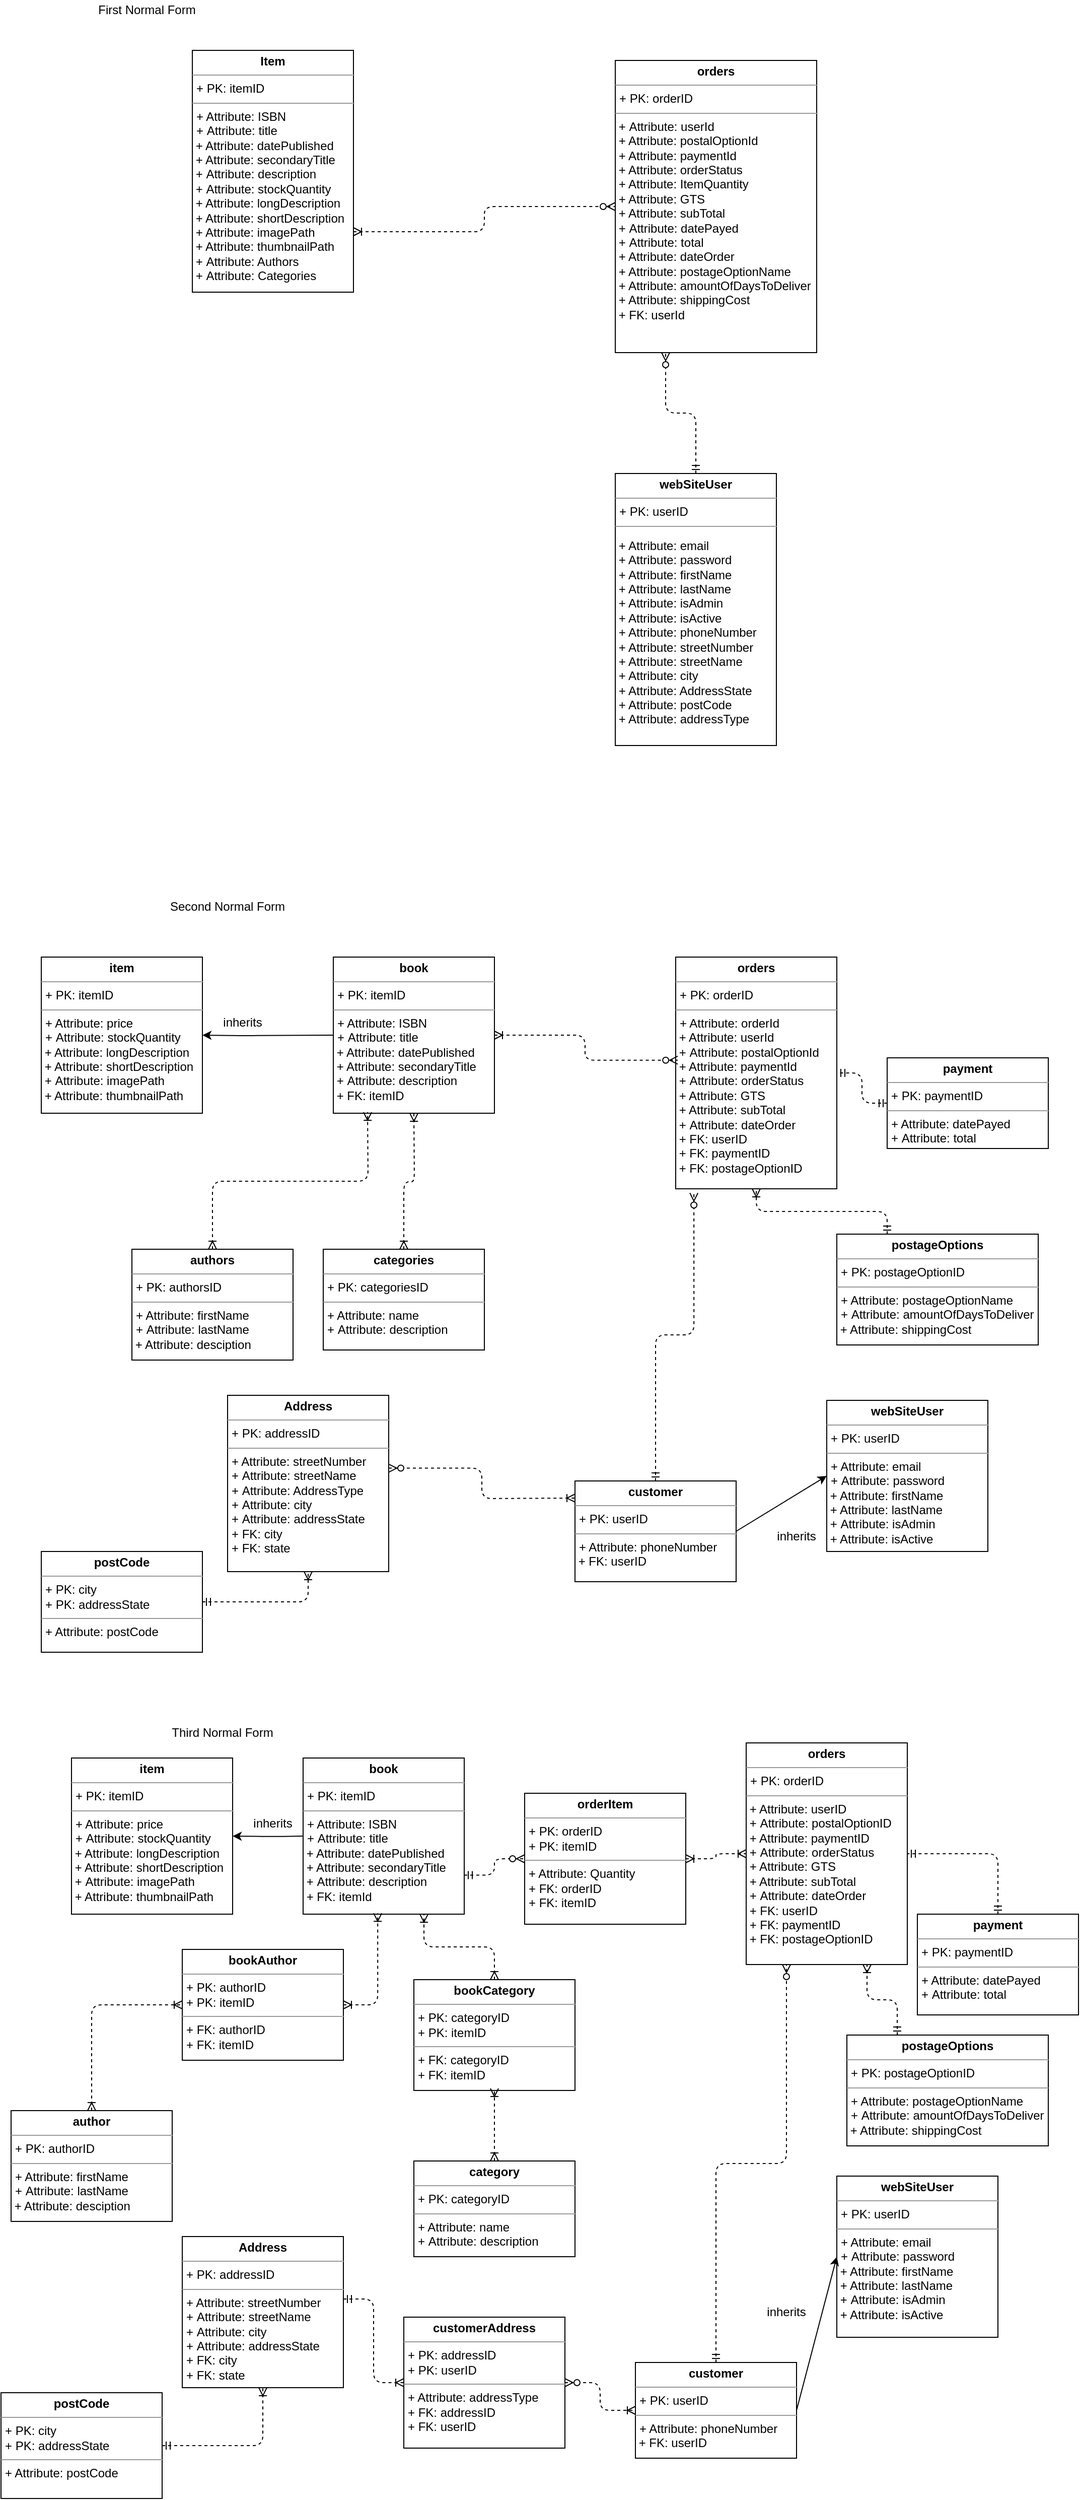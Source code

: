 <mxfile type="device" version="10.6.1"><diagram id="2ca16b54-16f6-2749-3443-fa8db7711227" name="Page-1"><mxGraphModel grid="1" shadow="0" math="0" background="#ffffff" pageHeight="850" pageWidth="1100" pageScale="1" page="1" fold="1" arrows="1" connect="1" tooltips="1" guides="1" gridSize="10" dy="1716" dx="1522"><root><mxCell id="0"/><mxCell id="1" parent="0"/><mxCell id="viHj2WIHtbkdUubzyHiE-12" value="&lt;p style=&quot;margin: 0px ; margin-top: 4px ; text-align: center&quot;&gt;&lt;b&gt;Item&lt;/b&gt;&lt;/p&gt;&lt;hr size=&quot;1&quot;&gt;&lt;p style=&quot;margin: 0px ; margin-left: 4px&quot;&gt;+ PK: itemID&lt;/p&gt;&lt;hr size=&quot;1&quot;&gt;&lt;p style=&quot;margin: 0px ; margin-left: 4px&quot;&gt;+ Attribute: ISBN&lt;/p&gt;&lt;p style=&quot;margin: 0px ; margin-left: 4px&quot;&gt;&lt;span&gt;+&amp;nbsp;&lt;/span&gt;Attribute&lt;span&gt;: title&lt;/span&gt;&lt;/p&gt;&amp;nbsp;+ Attribute: datePublished&lt;br&gt;&amp;nbsp;+ Attribute: secondaryTitle&lt;br&gt;&lt;span&gt;&amp;nbsp;+&amp;nbsp;&lt;/span&gt;Attribute&lt;span&gt;: description&lt;br&gt;&lt;/span&gt;&lt;span&gt;&amp;nbsp;+&amp;nbsp;&lt;/span&gt;Attribute&lt;span&gt;: stockQuantity&lt;/span&gt;&lt;span&gt;&lt;br&gt;&lt;/span&gt;&amp;nbsp;+ Attribute: longDescription&lt;br&gt;&amp;nbsp;+ Attribute: shortDescription&lt;br&gt;&amp;nbsp;+ Attribute: imagePath&lt;br&gt;&amp;nbsp;+ Attribute: thumbnailPath&lt;span&gt;&lt;br&gt;&lt;/span&gt;&lt;span&gt;&amp;nbsp;+&amp;nbsp;&lt;/span&gt;Attribute&lt;span&gt;: Authors&lt;br&gt;&amp;nbsp;+&amp;nbsp;&lt;/span&gt;Attribute&lt;span&gt;: Categories&lt;br&gt;&lt;/span&gt;&lt;br&gt;" parent="1" vertex="1" style="verticalAlign=top;align=left;overflow=fill;fontSize=12;fontFamily=Helvetica;html=1;"><mxGeometry as="geometry" height="240" width="160" y="-770" x="220"/></mxCell><mxCell id="viHj2WIHtbkdUubzyHiE-16" value="&lt;p style=&quot;margin: 0px ; margin-top: 4px ; text-align: center&quot;&gt;&lt;b&gt;webSiteUser&lt;/b&gt;&lt;br&gt;&lt;/p&gt;&lt;hr size=&quot;1&quot;&gt;&lt;p style=&quot;margin: 0px ; margin-left: 4px&quot;&gt;+ PK: userID&lt;/p&gt;&lt;hr size=&quot;1&quot;&gt;&lt;p&gt;&lt;/p&gt;&lt;div&gt;&lt;b&gt;&amp;nbsp;&lt;/b&gt;+ Attribute: email&lt;/div&gt;&lt;div&gt;&amp;nbsp;+ Attribute: password&lt;/div&gt;&lt;div&gt;&amp;nbsp;+ Attribute: firstName&lt;/div&gt;&lt;div&gt;&amp;nbsp;+ Attribute: lastName&lt;/div&gt;&lt;div&gt;&amp;nbsp;+ Attribute: isAdmin&lt;/div&gt;&lt;div&gt;&amp;nbsp;+ Attribute: isActive&lt;/div&gt;&lt;div&gt;&amp;nbsp;+ Attribute: phoneNumber&lt;/div&gt;&lt;div&gt;&amp;nbsp;+ Attribute: streetNumber&lt;/div&gt;&lt;div&gt;&amp;nbsp;+ Attribute: streetName&lt;/div&gt;&lt;div&gt;&amp;nbsp;+ Attribute: city&lt;/div&gt;&lt;div&gt;&amp;nbsp;+ Attribute: AddressState&lt;/div&gt;&lt;div&gt;&amp;nbsp;+ Attribute: postCode&lt;/div&gt;&lt;div&gt;&amp;nbsp;+ Attribute: addressType&lt;/div&gt;" parent="1" vertex="1" style="verticalAlign=top;align=left;overflow=fill;fontSize=12;fontFamily=Helvetica;html=1;"><mxGeometry as="geometry" height="270" width="160" y="-350" x="640"/></mxCell><mxCell id="viHj2WIHtbkdUubzyHiE-21" value="&lt;p style=&quot;margin: 0px ; margin-top: 4px ; text-align: center&quot;&gt;&lt;b&gt;orders&lt;/b&gt;&lt;/p&gt;&lt;hr size=&quot;1&quot;&gt;&lt;p style=&quot;margin: 0px ; margin-left: 4px&quot;&gt;+ PK: orderID&lt;/p&gt;&lt;hr size=&quot;1&quot;&gt;&lt;p style=&quot;margin: 0px ; margin-left: 4px&quot;&gt;&lt;/p&gt;&lt;div&gt;&amp;nbsp;&lt;span&gt;+&amp;nbsp;&lt;/span&gt;Attribute&lt;span&gt;: userId&lt;/span&gt;&lt;/div&gt;&lt;div&gt;&amp;nbsp;+ Attribute: postalOptionId&lt;/div&gt;&lt;div&gt;&amp;nbsp;+ Attribute: paymentId&amp;nbsp;&lt;/div&gt;&lt;div&gt;&amp;nbsp;+ Attribute: orderStatus&lt;/div&gt;&lt;div&gt;&amp;nbsp;+ Attribute: ItemQuantity&lt;/div&gt;&lt;div&gt;&amp;nbsp;+ Attribute: GTS&lt;/div&gt;&lt;div&gt;&amp;nbsp;+ Attribute: subTotal&lt;/div&gt;&lt;div&gt;&lt;span&gt;&amp;nbsp;+&amp;nbsp;&lt;/span&gt;Attribute&lt;span&gt;: datePayed&lt;/span&gt;&lt;/div&gt;&lt;div&gt;&lt;span&gt;&amp;nbsp;+&amp;nbsp;&lt;/span&gt;Attribute&lt;span&gt;: total&lt;/span&gt;&lt;/div&gt;&lt;div&gt;&amp;nbsp;+ Attribute: dateOrder&lt;/div&gt;&lt;div&gt;&amp;nbsp;+ Attribute: postageOptionName&lt;/div&gt;&lt;div&gt;&amp;nbsp;+ Attribute: amountOfDaysToDeliver&lt;/div&gt;&lt;div&gt;&amp;nbsp;+ Attribute: shippingCost&lt;/div&gt;&lt;div&gt;&amp;nbsp;+ FK: userId&lt;/div&gt;&lt;br&gt;" parent="1" vertex="1" style="verticalAlign=top;align=left;overflow=fill;fontSize=12;fontFamily=Helvetica;html=1;"><mxGeometry as="geometry" height="290" width="200" y="-760" x="640"/></mxCell><mxCell id="viHj2WIHtbkdUubzyHiE-30" parent="1" style="edgeStyle=orthogonalEdgeStyle;html=1;dashed=1;labelBackgroundColor=none;startArrow=ERmandOne;endArrow=ERzeroToMany;fontFamily=Verdana;fontSize=12;align=left;entryX=0.25;entryY=1;entryDx=0;entryDy=0;exitX=0.5;exitY=0;exitDx=0;exitDy=0;endFill=1;startFill=0;" edge="1" target="viHj2WIHtbkdUubzyHiE-21" source="viHj2WIHtbkdUubzyHiE-16"><mxGeometry as="geometry" relative="1"><mxPoint as="sourcePoint" y="-475" x="555"/><mxPoint as="targetPoint" y="-505" x="745"/></mxGeometry></mxCell><mxCell id="viHj2WIHtbkdUubzyHiE-36" parent="1" style="edgeStyle=orthogonalEdgeStyle;html=1;dashed=1;labelBackgroundColor=none;startArrow=ERoneToMany;endArrow=ERzeroToMany;fontFamily=Verdana;fontSize=12;align=left;entryX=0;entryY=0.5;entryDx=0;entryDy=0;exitX=1;exitY=0.75;exitDx=0;exitDy=0;startFill=0;endFill=1;" edge="1" target="viHj2WIHtbkdUubzyHiE-21" source="viHj2WIHtbkdUubzyHiE-12"><mxGeometry as="geometry" relative="1"><mxPoint as="sourcePoint" y="-310" x="350"/><mxPoint as="targetPoint" y="-340" x="540"/></mxGeometry></mxCell><mxCell id="viHj2WIHtbkdUubzyHiE-45" value="First Normal Form" parent="1" vertex="1" style="text;html=1;strokeColor=none;fillColor=none;align=center;verticalAlign=middle;whiteSpace=wrap;rounded=0;"><mxGeometry as="geometry" height="20" width="210" y="-820" x="70"/></mxCell><mxCell id="viHj2WIHtbkdUubzyHiE-51" value="Second Normal Form" parent="1" vertex="1" style="text;html=1;strokeColor=none;fillColor=none;align=center;verticalAlign=middle;whiteSpace=wrap;rounded=0;"><mxGeometry as="geometry" height="20" width="210" y="70" x="150"/></mxCell><mxCell id="viHj2WIHtbkdUubzyHiE-78" parent="1" style="edgeStyle=orthogonalEdgeStyle;html=1;dashed=1;labelBackgroundColor=none;startArrow=ERoneToMany;endArrow=ERoneToMany;fontFamily=Verdana;fontSize=12;align=left;entryX=0.75;entryY=1;entryDx=0;entryDy=0;endFill=0;startFill=0;" edge="1" source="viHj2WIHtbkdUubzyHiE-83"><mxGeometry as="geometry" relative="1"><mxPoint as="sourcePoint" y="685" x="395"/><mxPoint as="targetPoint" y="285" x="440"/></mxGeometry></mxCell><mxCell id="viHj2WIHtbkdUubzyHiE-81" value="&lt;p style=&quot;margin: 0px ; margin-top: 4px ; text-align: center&quot;&gt;&lt;b&gt;book&lt;/b&gt;&lt;/p&gt;&lt;hr size=&quot;1&quot;&gt;&lt;p style=&quot;margin: 0px ; margin-left: 4px&quot;&gt;+ PK: itemID&lt;/p&gt;&lt;hr size=&quot;1&quot;&gt;&lt;p style=&quot;margin: 0px ; margin-left: 4px&quot;&gt;+ Attribute: ISBN&lt;/p&gt;&lt;p style=&quot;margin: 0px ; margin-left: 4px&quot;&gt;&lt;span&gt;+&amp;nbsp;&lt;/span&gt;Attribute&lt;span&gt;: title&lt;/span&gt;&lt;/p&gt;&amp;nbsp;+ Attribute: datePublished&lt;br&gt;&amp;nbsp;+ Attribute: secondaryTitle&lt;br&gt;&lt;span&gt;&amp;nbsp;+&amp;nbsp;&lt;/span&gt;Attribute&lt;span&gt;: description&lt;br&gt;&lt;/span&gt;&amp;nbsp;+ FK: itemID&lt;br&gt;" parent="1" vertex="1" style="verticalAlign=top;align=left;overflow=fill;fontSize=12;fontFamily=Helvetica;html=1;"><mxGeometry as="geometry" height="155" width="160" y="130" x="360"/></mxCell><mxCell id="viHj2WIHtbkdUubzyHiE-82" value="&lt;p style=&quot;margin: 0px ; margin-top: 4px ; text-align: center&quot;&gt;&lt;b&gt;authors&lt;/b&gt;&lt;/p&gt;&lt;hr size=&quot;1&quot;&gt;&lt;p style=&quot;margin: 0px ; margin-left: 4px&quot;&gt;+ PK: authorsID&lt;/p&gt;&lt;hr size=&quot;1&quot;&gt;&lt;p style=&quot;margin: 0px ; margin-left: 4px&quot;&gt;+ Attribute: firstName&lt;/p&gt;&lt;p style=&quot;margin: 0px ; margin-left: 4px&quot;&gt;&lt;span&gt;+&amp;nbsp;&lt;/span&gt;Attribute&lt;span&gt;: lastName&lt;/span&gt;&lt;/p&gt;&amp;nbsp;+ Attribute: desciption&lt;br&gt;&lt;br&gt;" parent="1" vertex="1" style="verticalAlign=top;align=left;overflow=fill;fontSize=12;fontFamily=Helvetica;html=1;"><mxGeometry as="geometry" height="110" width="160" y="420" x="160"/></mxCell><mxCell id="viHj2WIHtbkdUubzyHiE-83" value="&lt;p style=&quot;margin: 0px ; margin-top: 4px ; text-align: center&quot;&gt;&lt;b&gt;categories&lt;/b&gt;&lt;/p&gt;&lt;hr size=&quot;1&quot;&gt;&lt;p style=&quot;margin: 0px ; margin-left: 4px&quot;&gt;+ PK: categoriesID&lt;/p&gt;&lt;hr size=&quot;1&quot;&gt;&lt;p style=&quot;margin: 0px ; margin-left: 4px&quot;&gt;+ Attribute: name&lt;/p&gt;&lt;p style=&quot;margin: 0px ; margin-left: 4px&quot;&gt;&lt;span&gt;+&amp;nbsp;&lt;/span&gt;Attribute&lt;span&gt;: description&lt;/span&gt;&lt;/p&gt;&lt;br&gt;" parent="1" vertex="1" style="verticalAlign=top;align=left;overflow=fill;fontSize=12;fontFamily=Helvetica;html=1;"><mxGeometry as="geometry" height="100" width="160" y="420" x="350"/></mxCell><mxCell id="viHj2WIHtbkdUubzyHiE-86" value="&lt;p style=&quot;margin: 0px ; margin-top: 4px ; text-align: center&quot;&gt;&lt;b&gt;postageOptions&lt;/b&gt;&lt;/p&gt;&lt;hr size=&quot;1&quot;&gt;&lt;p style=&quot;margin: 0px ; margin-left: 4px&quot;&gt;+ PK: postageOptionID&lt;/p&gt;&lt;hr size=&quot;1&quot;&gt;&lt;p style=&quot;margin: 0px ; margin-left: 4px&quot;&gt;+ Attribute: postageOptionName&lt;/p&gt;&lt;p style=&quot;margin: 0px ; margin-left: 4px&quot;&gt;&lt;span&gt;+&amp;nbsp;&lt;/span&gt;Attribute&lt;span&gt;: amountOfDaysToDeliver&lt;/span&gt;&lt;/p&gt;&amp;nbsp;+ Attribute: shippingCost&lt;br&gt;" parent="1" vertex="1" style="verticalAlign=top;align=left;overflow=fill;fontSize=12;fontFamily=Helvetica;html=1;"><mxGeometry as="geometry" height="110" width="200" y="405" x="860"/></mxCell><mxCell id="viHj2WIHtbkdUubzyHiE-87" value="&lt;p style=&quot;margin: 0px ; margin-top: 4px ; text-align: center&quot;&gt;&lt;b&gt;postCode&lt;/b&gt;&lt;/p&gt;&lt;hr size=&quot;1&quot;&gt;&lt;p style=&quot;margin: 0px ; margin-left: 4px&quot;&gt;+ PK: city&lt;/p&gt;&lt;p style=&quot;margin: 0px ; margin-left: 4px&quot;&gt;+ PK: addressState&lt;/p&gt;&lt;hr size=&quot;1&quot;&gt;&lt;p style=&quot;margin: 0px ; margin-left: 4px&quot;&gt;+ Attribute: postCode&lt;/p&gt;&lt;br&gt;" parent="1" vertex="1" style="verticalAlign=top;align=left;overflow=fill;fontSize=12;fontFamily=Helvetica;html=1;"><mxGeometry as="geometry" height="100" width="160" y="720" x="70"/></mxCell><mxCell id="viHj2WIHtbkdUubzyHiE-88" value="&lt;p style=&quot;margin: 0px ; margin-top: 4px ; text-align: center&quot;&gt;&lt;b&gt;Address&lt;/b&gt;&lt;/p&gt;&lt;hr size=&quot;1&quot;&gt;&lt;p style=&quot;margin: 0px ; margin-left: 4px&quot;&gt;+ PK: addressID&lt;/p&gt;&lt;hr size=&quot;1&quot;&gt;&lt;p style=&quot;margin: 0px ; margin-left: 4px&quot;&gt;+ Attribute: streetNumber&lt;/p&gt;&lt;p style=&quot;margin: 0px ; margin-left: 4px&quot;&gt;&lt;span&gt;+&amp;nbsp;&lt;/span&gt;Attribute&lt;span&gt;: streetName&lt;/span&gt;&lt;/p&gt;&lt;p style=&quot;margin: 0px ; margin-left: 4px&quot;&gt;&lt;span&gt;+&amp;nbsp;&lt;/span&gt;Attribute&lt;span&gt;: AddressType&lt;/span&gt;&lt;/p&gt;&lt;p style=&quot;margin: 0px ; margin-left: 4px&quot;&gt;&lt;span&gt;+&amp;nbsp;&lt;/span&gt;Attribute&lt;span&gt;: city&lt;/span&gt;&lt;/p&gt;&lt;p style=&quot;margin: 0px ; margin-left: 4px&quot;&gt;&lt;span&gt;+&amp;nbsp;&lt;/span&gt;Attribute&lt;span&gt;: addressState&lt;/span&gt;&lt;/p&gt;&lt;p style=&quot;margin: 0px ; margin-left: 4px&quot;&gt;&lt;span&gt;+ FK: city&lt;/span&gt;&lt;/p&gt;&lt;p style=&quot;margin: 0px ; margin-left: 4px&quot;&gt;&lt;span&gt;+ FK: state&lt;/span&gt;&lt;/p&gt;&lt;p&gt;&lt;span&gt;&lt;br&gt;&lt;/span&gt;&lt;/p&gt;&lt;br&gt;" parent="1" vertex="1" style="verticalAlign=top;align=left;overflow=fill;fontSize=12;fontFamily=Helvetica;html=1;"><mxGeometry as="geometry" height="175" width="160" y="565" x="255"/></mxCell><mxCell id="viHj2WIHtbkdUubzyHiE-89" value="&lt;p style=&quot;margin: 0px ; margin-top: 4px ; text-align: center&quot;&gt;&lt;b&gt;orders&lt;/b&gt;&lt;/p&gt;&lt;hr size=&quot;1&quot;&gt;&lt;p style=&quot;margin: 0px ; margin-left: 4px&quot;&gt;+ PK: orderID&lt;/p&gt;&lt;hr size=&quot;1&quot;&gt;&lt;p style=&quot;margin: 0px ; margin-left: 4px&quot;&gt;+ Attribute: orderId&lt;/p&gt;&amp;nbsp;+ Attribute:&amp;nbsp;&lt;span&gt;userId&lt;br&gt;&amp;nbsp;+&amp;nbsp;&lt;/span&gt;Attribute&lt;span&gt;: postalOptionId&lt;br&gt;&lt;/span&gt;&amp;nbsp;+ Attribute:&amp;nbsp;paymentId&amp;nbsp;&lt;span&gt;&lt;br&gt;&lt;/span&gt;&lt;span&gt;&amp;nbsp;+&amp;nbsp;&lt;/span&gt;Attribute&lt;span&gt;: orderStatus&lt;/span&gt;&lt;span&gt;&lt;br&gt;&lt;/span&gt;&amp;nbsp;+ Attribute: GTS&lt;br&gt;&amp;nbsp;+ Attribute: subTotal&lt;br&gt;&lt;span&gt;&amp;nbsp;+&amp;nbsp;&lt;/span&gt;Attribute&lt;span&gt;: dateOrder&lt;br&gt;&lt;/span&gt;&amp;nbsp;+ FK: userID&lt;br&gt;&amp;nbsp;+ FK: paymentID&lt;br&gt;&amp;nbsp;+ FK: postageOptionID&lt;br&gt;" parent="1" vertex="1" style="verticalAlign=top;align=left;overflow=fill;fontSize=12;fontFamily=Helvetica;html=1;"><mxGeometry as="geometry" height="230" width="160" y="130" x="700"/></mxCell><mxCell id="viHj2WIHtbkdUubzyHiE-93" parent="1" style="edgeStyle=orthogonalEdgeStyle;html=1;dashed=1;labelBackgroundColor=none;startArrow=ERmandOne;endArrow=ERzeroToMany;fontFamily=Verdana;fontSize=12;align=left;entryX=0.113;entryY=1.018;entryDx=0;entryDy=0;exitX=0.5;exitY=0;exitDx=0;exitDy=0;endFill=1;startFill=0;entryPerimeter=0;" edge="1" target="viHj2WIHtbkdUubzyHiE-89" source="viHj2WIHtbkdUubzyHiE-163"><mxGeometry as="geometry" relative="1"><mxPoint as="sourcePoint" y="625" x="680"/><mxPoint as="targetPoint" y="335" x="800"/></mxGeometry></mxCell><mxCell id="viHj2WIHtbkdUubzyHiE-95" parent="1" style="edgeStyle=orthogonalEdgeStyle;html=1;dashed=1;labelBackgroundColor=none;startArrow=ERoneToMany;endArrow=ERoneToMany;fontFamily=Verdana;fontSize=12;align=left;exitX=0.5;exitY=0;exitDx=0;exitDy=0;entryX=0.463;entryY=0.994;entryDx=0;entryDy=0;entryPerimeter=0;startFill=0;endFill=0;" edge="1" source="viHj2WIHtbkdUubzyHiE-82"><mxGeometry as="geometry" relative="1"><mxPoint as="sourcePoint" y="355" x="200"/><mxPoint as="targetPoint" y="284" x="394"/></mxGeometry></mxCell><mxCell id="viHj2WIHtbkdUubzyHiE-96" parent="1" style="edgeStyle=orthogonalEdgeStyle;html=1;dashed=1;labelBackgroundColor=none;startArrow=ERmandOne;endArrow=ERoneToMany;fontFamily=Verdana;fontSize=12;align=left;exitX=1;exitY=0.5;exitDx=0;exitDy=0;entryX=0.5;entryY=1;entryDx=0;entryDy=0;endFill=0;" edge="1" target="viHj2WIHtbkdUubzyHiE-88" source="viHj2WIHtbkdUubzyHiE-87"><mxGeometry as="geometry" relative="1"><mxPoint as="sourcePoint" y="605" x="400"/><mxPoint as="targetPoint" y="575" x="590"/></mxGeometry></mxCell><mxCell id="viHj2WIHtbkdUubzyHiE-97" parent="1" style="edgeStyle=orthogonalEdgeStyle;html=1;dashed=1;labelBackgroundColor=none;startArrow=ERzeroToMany;endArrow=ERoneToMany;fontFamily=Verdana;fontSize=12;align=left;exitX=1;exitY=0.413;exitDx=0;exitDy=0;exitPerimeter=0;startFill=1;endFill=0;" edge="1" source="viHj2WIHtbkdUubzyHiE-88"><mxGeometry as="geometry" relative="1"><mxPoint as="sourcePoint" y="790" x="610"/><mxPoint as="targetPoint" y="667" x="600"/></mxGeometry></mxCell><mxCell id="viHj2WIHtbkdUubzyHiE-99" parent="1" style="edgeStyle=orthogonalEdgeStyle;html=1;dashed=1;labelBackgroundColor=none;startArrow=ERoneToMany;endArrow=ERzeroToMany;fontFamily=Verdana;fontSize=12;align=left;entryX=0.013;entryY=0.445;entryDx=0;entryDy=0;startFill=0;endFill=1;entryPerimeter=0;" edge="1" target="viHj2WIHtbkdUubzyHiE-89" source="viHj2WIHtbkdUubzyHiE-81"><mxGeometry as="geometry" relative="1"><mxPoint as="sourcePoint" y="225" x="530"/><mxPoint as="targetPoint" y="204" x="810"/></mxGeometry></mxCell><mxCell id="viHj2WIHtbkdUubzyHiE-100" parent="1" style="edgeStyle=orthogonalEdgeStyle;html=1;dashed=1;labelBackgroundColor=none;startArrow=ERmandOne;endArrow=ERoneToMany;fontFamily=Verdana;fontSize=12;align=left;entryX=0.5;entryY=1;entryDx=0;entryDy=0;exitX=0.25;exitY=0;exitDx=0;exitDy=0;startFill=0;" edge="1" target="viHj2WIHtbkdUubzyHiE-89" source="viHj2WIHtbkdUubzyHiE-86"><mxGeometry as="geometry" relative="1"><mxPoint as="sourcePoint" y="635" x="690"/><mxPoint as="targetPoint" y="335" x="880"/></mxGeometry></mxCell><mxCell id="viHj2WIHtbkdUubzyHiE-105" value="Third Normal Form" parent="1" vertex="1" style="text;html=1;strokeColor=none;fillColor=none;align=center;verticalAlign=middle;whiteSpace=wrap;rounded=0;"><mxGeometry as="geometry" height="20" width="210" y="890" x="145"/></mxCell><mxCell id="viHj2WIHtbkdUubzyHiE-106" parent="1" style="edgeStyle=orthogonalEdgeStyle;html=1;dashed=1;labelBackgroundColor=none;startArrow=ERoneToMany;endArrow=ERoneToMany;fontFamily=Verdana;fontSize=12;align=left;entryX=0.75;entryY=1;entryDx=0;entryDy=0;endFill=0;startFill=0;exitX=0.5;exitY=0;exitDx=0;exitDy=0;" edge="1" target="viHj2WIHtbkdUubzyHiE-109" source="viHj2WIHtbkdUubzyHiE-121"><mxGeometry as="geometry" relative="1"><mxPoint as="sourcePoint" y="1270" x="460"/><mxPoint as="targetPoint" y="1450" x="595"/></mxGeometry></mxCell><mxCell id="viHj2WIHtbkdUubzyHiE-108" value="&lt;p style=&quot;margin: 0px ; margin-top: 4px ; text-align: center&quot;&gt;&lt;b&gt;item&lt;/b&gt;&lt;/p&gt;&lt;hr size=&quot;1&quot;&gt;&lt;p style=&quot;margin: 0px ; margin-left: 4px&quot;&gt;+ PK: itemID&lt;/p&gt;&lt;hr size=&quot;1&quot;&gt;&lt;p style=&quot;margin: 0px ; margin-left: 4px&quot;&gt;+ Attribute: price&lt;/p&gt;&lt;p style=&quot;margin: 0px ; margin-left: 4px&quot;&gt;&lt;span&gt;+&amp;nbsp;&lt;/span&gt;Attribute&lt;span&gt;: stockQuantity&lt;/span&gt;&lt;/p&gt;&amp;nbsp;+ Attribute: longDescription&lt;br&gt;&amp;nbsp;+ Attribute: shortDescription&lt;br&gt;&lt;span&gt;&amp;nbsp;+&amp;nbsp;&lt;/span&gt;Attribute&lt;span&gt;: imagePath&lt;br&gt;&amp;nbsp;+ Attribute: thumbnailPath&lt;/span&gt;&lt;br&gt;" parent="1" vertex="1" style="verticalAlign=top;align=left;overflow=fill;fontSize=12;fontFamily=Helvetica;html=1;"><mxGeometry as="geometry" height="155" width="160" y="925" x="100"/></mxCell><mxCell id="viHj2WIHtbkdUubzyHiE-109" value="&lt;p style=&quot;margin: 0px ; margin-top: 4px ; text-align: center&quot;&gt;&lt;b&gt;book&lt;/b&gt;&lt;/p&gt;&lt;hr size=&quot;1&quot;&gt;&lt;p style=&quot;margin: 0px ; margin-left: 4px&quot;&gt;+ PK: itemID&lt;/p&gt;&lt;hr size=&quot;1&quot;&gt;&lt;p style=&quot;margin: 0px ; margin-left: 4px&quot;&gt;+ Attribute: ISBN&lt;/p&gt;&lt;p style=&quot;margin: 0px ; margin-left: 4px&quot;&gt;&lt;span&gt;+&amp;nbsp;&lt;/span&gt;Attribute&lt;span&gt;: title&lt;/span&gt;&lt;/p&gt;&amp;nbsp;+ Attribute: datePublished&lt;br&gt;&amp;nbsp;+ Attribute: secondaryTitle&lt;br&gt;&lt;span&gt;&amp;nbsp;+&amp;nbsp;&lt;/span&gt;Attribute&lt;span&gt;: description&lt;br&gt;&lt;/span&gt;&amp;nbsp;+ FK: itemId&lt;br&gt;" parent="1" vertex="1" style="verticalAlign=top;align=left;overflow=fill;fontSize=12;fontFamily=Helvetica;html=1;"><mxGeometry as="geometry" height="155" width="160" y="925" x="330"/></mxCell><mxCell id="viHj2WIHtbkdUubzyHiE-110" value="&lt;p style=&quot;margin: 0px ; margin-top: 4px ; text-align: center&quot;&gt;&lt;b&gt;author&lt;/b&gt;&lt;/p&gt;&lt;hr size=&quot;1&quot;&gt;&lt;p style=&quot;margin: 0px ; margin-left: 4px&quot;&gt;+ PK: authorID&lt;/p&gt;&lt;hr size=&quot;1&quot;&gt;&lt;p style=&quot;margin: 0px ; margin-left: 4px&quot;&gt;+ Attribute: firstName&lt;/p&gt;&lt;p style=&quot;margin: 0px ; margin-left: 4px&quot;&gt;&lt;span&gt;+&amp;nbsp;&lt;/span&gt;Attribute&lt;span&gt;: lastName&lt;/span&gt;&lt;/p&gt;&amp;nbsp;+ Attribute: desciption&lt;br&gt;&lt;br&gt;" parent="1" vertex="1" style="verticalAlign=top;align=left;overflow=fill;fontSize=12;fontFamily=Helvetica;html=1;"><mxGeometry as="geometry" height="110" width="160" y="1275" x="40"/></mxCell><mxCell id="viHj2WIHtbkdUubzyHiE-111" value="&lt;p style=&quot;margin: 0px ; margin-top: 4px ; text-align: center&quot;&gt;&lt;b&gt;category&lt;/b&gt;&lt;/p&gt;&lt;hr size=&quot;1&quot;&gt;&lt;p style=&quot;margin: 0px ; margin-left: 4px&quot;&gt;+ PK: categoryID&lt;/p&gt;&lt;hr size=&quot;1&quot;&gt;&lt;p style=&quot;margin: 0px ; margin-left: 4px&quot;&gt;+ Attribute: name&lt;/p&gt;&lt;p style=&quot;margin: 0px ; margin-left: 4px&quot;&gt;&lt;span&gt;+&amp;nbsp;&lt;/span&gt;Attribute&lt;span&gt;: description&lt;/span&gt;&lt;/p&gt;&lt;br&gt;" parent="1" vertex="1" style="verticalAlign=top;align=left;overflow=fill;fontSize=12;fontFamily=Helvetica;html=1;"><mxGeometry as="geometry" height="95" width="160" y="1325" x="440"/></mxCell><mxCell id="viHj2WIHtbkdUubzyHiE-112" value="&lt;p style=&quot;margin: 0px ; margin-top: 4px ; text-align: center&quot;&gt;&lt;b&gt;webSiteUser&lt;/b&gt;&lt;/p&gt;&lt;hr size=&quot;1&quot;&gt;&lt;p style=&quot;margin: 0px ; margin-left: 4px&quot;&gt;+ PK: userID&lt;/p&gt;&lt;hr size=&quot;1&quot;&gt;&lt;p style=&quot;margin: 0px ; margin-left: 4px&quot;&gt;+ Attribute: email&lt;/p&gt;&lt;p style=&quot;margin: 0px ; margin-left: 4px&quot;&gt;&lt;span&gt;+&amp;nbsp;&lt;/span&gt;Attribute&lt;span&gt;: password&lt;/span&gt;&lt;/p&gt;&amp;nbsp;+ Attribute: firstName&lt;br&gt;&amp;nbsp;+ Attribute: lastName&lt;br&gt;&lt;span&gt;&amp;nbsp;+&amp;nbsp;&lt;/span&gt;Attribute&lt;span&gt;: isAdmin&lt;br&gt;&lt;/span&gt;&amp;nbsp;+ Attribute: isActive&lt;br&gt;" parent="1" vertex="1" style="verticalAlign=top;align=left;overflow=fill;fontSize=12;fontFamily=Helvetica;html=1;"><mxGeometry as="geometry" height="160" width="160" y="1340" x="860"/></mxCell><mxCell id="viHj2WIHtbkdUubzyHiE-113" value="&lt;p style=&quot;margin: 0px ; margin-top: 4px ; text-align: center&quot;&gt;&lt;b&gt;customer&lt;/b&gt;&lt;/p&gt;&lt;hr size=&quot;1&quot;&gt;&lt;p style=&quot;margin: 0px ; margin-left: 4px&quot;&gt;+ PK: userID&lt;/p&gt;&lt;hr size=&quot;1&quot;&gt;&lt;p style=&quot;margin: 0px ; margin-left: 4px&quot;&gt;+ Attribute: phoneNumber&lt;/p&gt;&amp;nbsp;+ FK: userID&lt;br&gt;" parent="1" vertex="1" style="verticalAlign=top;align=left;overflow=fill;fontSize=12;fontFamily=Helvetica;html=1;"><mxGeometry as="geometry" height="95" width="160" y="1525" x="660"/></mxCell><mxCell id="viHj2WIHtbkdUubzyHiE-114" value="&lt;p style=&quot;margin: 0px ; margin-top: 4px ; text-align: center&quot;&gt;&lt;b&gt;postageOptions&lt;/b&gt;&lt;/p&gt;&lt;hr size=&quot;1&quot;&gt;&lt;p style=&quot;margin: 0px ; margin-left: 4px&quot;&gt;+ PK: postageOptionID&lt;/p&gt;&lt;hr size=&quot;1&quot;&gt;&lt;p style=&quot;margin: 0px ; margin-left: 4px&quot;&gt;+ Attribute: postageOptionName&lt;/p&gt;&lt;p style=&quot;margin: 0px ; margin-left: 4px&quot;&gt;&lt;span&gt;+&amp;nbsp;&lt;/span&gt;Attribute&lt;span&gt;: amountOfDaysToDeliver&lt;/span&gt;&lt;/p&gt;&amp;nbsp;+ Attribute: shippingCost&lt;br&gt;" parent="1" vertex="1" style="verticalAlign=top;align=left;overflow=fill;fontSize=12;fontFamily=Helvetica;html=1;"><mxGeometry as="geometry" height="110" width="200" y="1200" x="870"/></mxCell><mxCell id="viHj2WIHtbkdUubzyHiE-115" value="&lt;p style=&quot;margin: 0px ; margin-top: 4px ; text-align: center&quot;&gt;&lt;b&gt;postCode&lt;/b&gt;&lt;/p&gt;&lt;hr size=&quot;1&quot;&gt;&lt;p style=&quot;margin: 0px ; margin-left: 4px&quot;&gt;+ PK: city&lt;/p&gt;&lt;p style=&quot;margin: 0px ; margin-left: 4px&quot;&gt;+ PK: addressState&lt;/p&gt;&lt;hr size=&quot;1&quot;&gt;&lt;p style=&quot;margin: 0px ; margin-left: 4px&quot;&gt;+ Attribute: postCode&lt;/p&gt;&lt;br&gt;" parent="1" vertex="1" style="verticalAlign=top;align=left;overflow=fill;fontSize=12;fontFamily=Helvetica;html=1;"><mxGeometry as="geometry" height="105" width="160" y="1555" x="30"/></mxCell><mxCell id="viHj2WIHtbkdUubzyHiE-116" value="&lt;p style=&quot;margin: 0px ; margin-top: 4px ; text-align: center&quot;&gt;&lt;b&gt;Address&lt;/b&gt;&lt;/p&gt;&lt;hr size=&quot;1&quot;&gt;&lt;p style=&quot;margin: 0px ; margin-left: 4px&quot;&gt;+ PK: addressID&lt;/p&gt;&lt;hr size=&quot;1&quot;&gt;&lt;p style=&quot;margin: 0px ; margin-left: 4px&quot;&gt;+ Attribute: streetNumber&lt;/p&gt;&lt;p style=&quot;margin: 0px ; margin-left: 4px&quot;&gt;&lt;span&gt;+&amp;nbsp;&lt;/span&gt;Attribute&lt;span&gt;: streetName&lt;/span&gt;&lt;/p&gt;&lt;p style=&quot;margin: 0px ; margin-left: 4px&quot;&gt;&lt;span&gt;+&amp;nbsp;&lt;/span&gt;Attribute&lt;span&gt;: city&lt;/span&gt;&lt;/p&gt;&lt;p style=&quot;margin: 0px ; margin-left: 4px&quot;&gt;&lt;span&gt;+&amp;nbsp;&lt;/span&gt;Attribute&lt;span&gt;: addressState&lt;/span&gt;&lt;/p&gt;&lt;p style=&quot;margin: 0px ; margin-left: 4px&quot;&gt;&lt;span&gt;+ FK: city&lt;/span&gt;&lt;/p&gt;&lt;p style=&quot;margin: 0px ; margin-left: 4px&quot;&gt;&lt;span&gt;+ FK: state&lt;/span&gt;&lt;/p&gt;&lt;p&gt;&lt;span&gt;&lt;br&gt;&lt;/span&gt;&lt;/p&gt;&lt;br&gt;" parent="1" vertex="1" style="verticalAlign=top;align=left;overflow=fill;fontSize=12;fontFamily=Helvetica;html=1;"><mxGeometry as="geometry" height="150" width="160" y="1400" x="210"/></mxCell><mxCell id="viHj2WIHtbkdUubzyHiE-117" value="&lt;p style=&quot;margin: 0px ; margin-top: 4px ; text-align: center&quot;&gt;&lt;b&gt;orders&lt;/b&gt;&lt;/p&gt;&lt;hr size=&quot;1&quot;&gt;&lt;p style=&quot;margin: 0px ; margin-left: 4px&quot;&gt;+ PK: orderID&lt;/p&gt;&lt;hr size=&quot;1&quot;&gt;&lt;p style=&quot;margin: 0px ; margin-left: 4px&quot;&gt;&lt;/p&gt;&amp;nbsp;+ Attribute:&amp;nbsp;&lt;span&gt;userID&lt;br&gt;&amp;nbsp;+&amp;nbsp;&lt;/span&gt;Attribute&lt;span&gt;: postalOptionID&lt;br&gt;&lt;/span&gt;&amp;nbsp;+ Attribute:&amp;nbsp;paymentID&amp;nbsp;&lt;span&gt;&lt;br&gt;&lt;/span&gt;&lt;span&gt;&amp;nbsp;+&amp;nbsp;&lt;/span&gt;Attribute&lt;span&gt;: orderStatus&lt;/span&gt;&lt;span&gt;&lt;br&gt;&lt;/span&gt;&amp;nbsp;+ Attribute: GTS&lt;br&gt;&amp;nbsp;+ Attribute: subTotal&lt;br&gt;&lt;span&gt;&amp;nbsp;+&amp;nbsp;&lt;/span&gt;Attribute&lt;span&gt;: dateOrder&lt;br&gt;&lt;/span&gt;&amp;nbsp;+ FK: userID&lt;br&gt;&amp;nbsp;+ FK: paymentID&lt;br&gt;&amp;nbsp;+ FK: postageOptionID&lt;br&gt;" parent="1" vertex="1" style="verticalAlign=top;align=left;overflow=fill;fontSize=12;fontFamily=Helvetica;html=1;"><mxGeometry as="geometry" height="220" width="160" y="910" x="770"/></mxCell><mxCell id="viHj2WIHtbkdUubzyHiE-118" value="&lt;p style=&quot;margin: 0px ; margin-top: 4px ; text-align: center&quot;&gt;&lt;b&gt;payment&lt;/b&gt;&lt;/p&gt;&lt;hr size=&quot;1&quot;&gt;&lt;p style=&quot;margin: 0px ; margin-left: 4px&quot;&gt;+ PK: paymentID&lt;/p&gt;&lt;hr size=&quot;1&quot;&gt;&lt;p style=&quot;margin: 0px ; margin-left: 4px&quot;&gt;+ Attribute: datePayed&lt;/p&gt;&lt;p style=&quot;margin: 0px ; margin-left: 4px&quot;&gt;&lt;span&gt;+&amp;nbsp;&lt;/span&gt;Attribute&lt;span&gt;: total&lt;/span&gt;&lt;/p&gt;&amp;nbsp;&lt;br&gt;" parent="1" vertex="1" style="verticalAlign=top;align=left;overflow=fill;fontSize=12;fontFamily=Helvetica;html=1;"><mxGeometry as="geometry" height="100" width="160" y="1080" x="940"/></mxCell><mxCell id="viHj2WIHtbkdUubzyHiE-119" value="&lt;p style=&quot;margin: 0px ; margin-top: 4px ; text-align: center&quot;&gt;&lt;b&gt;orderItem&lt;/b&gt;&lt;/p&gt;&lt;hr size=&quot;1&quot;&gt;&lt;p style=&quot;margin: 0px ; margin-left: 4px&quot;&gt;+ PK: orderID&lt;/p&gt;&lt;p style=&quot;margin: 0px ; margin-left: 4px&quot;&gt;+ PK: itemID&lt;/p&gt;&lt;hr size=&quot;1&quot;&gt;&lt;p style=&quot;margin: 0px ; margin-left: 4px&quot;&gt;+ Attribute: Quantity&lt;/p&gt;&lt;p style=&quot;margin: 0px ; margin-left: 4px&quot;&gt;&lt;span&gt;+ FK: orderID&lt;/span&gt;&lt;/p&gt;&lt;p style=&quot;margin: 0px ; margin-left: 4px&quot;&gt;&lt;span&gt;+ FK: itemID&lt;/span&gt;&lt;/p&gt;&lt;p&gt;&lt;span&gt;&lt;br&gt;&lt;/span&gt;&lt;/p&gt;&lt;br&gt;" parent="1" vertex="1" style="verticalAlign=top;align=left;overflow=fill;fontSize=12;fontFamily=Helvetica;html=1;"><mxGeometry as="geometry" height="130" width="160" y="960" x="550"/></mxCell><mxCell id="viHj2WIHtbkdUubzyHiE-120" value="&lt;p style=&quot;margin: 0px ; margin-top: 4px ; text-align: center&quot;&gt;&lt;b&gt;customerAddress&lt;/b&gt;&lt;/p&gt;&lt;hr size=&quot;1&quot;&gt;&lt;p style=&quot;margin: 0px ; margin-left: 4px&quot;&gt;+ PK: addressID&lt;/p&gt;&lt;p style=&quot;margin: 0px ; margin-left: 4px&quot;&gt;+ PK: userID&lt;/p&gt;&lt;hr size=&quot;1&quot;&gt;&lt;p style=&quot;margin: 0px ; margin-left: 4px&quot;&gt;+ Attribute: addressType&lt;/p&gt;&lt;p style=&quot;margin: 0px ; margin-left: 4px&quot;&gt;&lt;span&gt;+ FK: addressID&lt;/span&gt;&lt;/p&gt;&lt;p style=&quot;margin: 0px ; margin-left: 4px&quot;&gt;&lt;span&gt;+ FK: userID&lt;/span&gt;&lt;/p&gt;&lt;p&gt;&lt;span&gt;&lt;br&gt;&lt;/span&gt;&lt;/p&gt;&lt;br&gt;" parent="1" vertex="1" style="verticalAlign=top;align=left;overflow=fill;fontSize=12;fontFamily=Helvetica;html=1;"><mxGeometry as="geometry" height="130" width="160" y="1480" x="430"/></mxCell><mxCell id="viHj2WIHtbkdUubzyHiE-121" value="&lt;p style=&quot;margin: 0px ; margin-top: 4px ; text-align: center&quot;&gt;&lt;b&gt;bookCategory&lt;/b&gt;&lt;/p&gt;&lt;hr size=&quot;1&quot;&gt;&lt;p style=&quot;margin: 0px ; margin-left: 4px&quot;&gt;+ PK: categoryID&lt;/p&gt;&lt;p style=&quot;margin: 0px ; margin-left: 4px&quot;&gt;+ PK: itemID&lt;/p&gt;&lt;hr size=&quot;1&quot;&gt;&lt;p style=&quot;margin: 0px ; margin-left: 4px&quot;&gt;&lt;span&gt;+ FK: categoryID&lt;/span&gt;&lt;br&gt;&lt;/p&gt;&lt;p style=&quot;margin: 0px ; margin-left: 4px&quot;&gt;&lt;span&gt;+ FK: itemID&lt;/span&gt;&lt;/p&gt;&lt;p&gt;&lt;span&gt;&lt;br&gt;&lt;/span&gt;&lt;/p&gt;&lt;br&gt;" parent="1" vertex="1" style="verticalAlign=top;align=left;overflow=fill;fontSize=12;fontFamily=Helvetica;html=1;"><mxGeometry as="geometry" height="110" width="160" y="1145" x="440"/></mxCell><mxCell id="viHj2WIHtbkdUubzyHiE-123" parent="1" style="edgeStyle=orthogonalEdgeStyle;html=1;dashed=1;labelBackgroundColor=none;startArrow=ERmandOne;endArrow=ERzeroToMany;fontFamily=Verdana;fontSize=12;align=left;entryX=0.25;entryY=1;entryDx=0;entryDy=0;exitX=0.5;exitY=0;exitDx=0;exitDy=0;endFill=1;startFill=0;" edge="1" target="viHj2WIHtbkdUubzyHiE-117" source="viHj2WIHtbkdUubzyHiE-113"><mxGeometry as="geometry" relative="1"><mxPoint as="sourcePoint" y="1235" x="565"/><mxPoint as="targetPoint" y="1205" x="755"/></mxGeometry></mxCell><mxCell id="viHj2WIHtbkdUubzyHiE-124" parent="1" style="edgeStyle=orthogonalEdgeStyle;html=1;dashed=1;labelBackgroundColor=none;startArrow=ERmandOne;endArrow=ERmandOne;fontFamily=Verdana;fontSize=12;align=left;exitX=0.5;exitY=0;exitDx=0;exitDy=0;entryX=1;entryY=0.5;entryDx=0;entryDy=0;endFill=0;" edge="1" target="viHj2WIHtbkdUubzyHiE-117" source="viHj2WIHtbkdUubzyHiE-118"><mxGeometry as="geometry" relative="1"><mxPoint as="sourcePoint" y="1410" x="405"/><mxPoint as="targetPoint" y="1380" x="595"/></mxGeometry></mxCell><mxCell id="viHj2WIHtbkdUubzyHiE-125" parent="1" style="edgeStyle=orthogonalEdgeStyle;html=1;dashed=1;labelBackgroundColor=none;startArrow=ERoneToMany;endArrow=ERoneToMany;fontFamily=Verdana;fontSize=12;align=left;exitX=1;exitY=0.5;exitDx=0;exitDy=0;entryX=0.463;entryY=0.994;entryDx=0;entryDy=0;entryPerimeter=0;startFill=0;endFill=0;" edge="1" target="viHj2WIHtbkdUubzyHiE-109" source="viHj2WIHtbkdUubzyHiE-138"><mxGeometry as="geometry" relative="1"><mxPoint as="sourcePoint" y="1150" x="210"/><mxPoint as="targetPoint" y="1120" x="400"/></mxGeometry></mxCell><mxCell id="viHj2WIHtbkdUubzyHiE-126" parent="1" style="edgeStyle=orthogonalEdgeStyle;html=1;dashed=1;labelBackgroundColor=none;startArrow=ERmandOne;endArrow=ERoneToMany;fontFamily=Verdana;fontSize=12;align=left;exitX=1;exitY=0.5;exitDx=0;exitDy=0;entryX=0.5;entryY=1;entryDx=0;entryDy=0;endFill=0;" edge="1" target="viHj2WIHtbkdUubzyHiE-116" source="viHj2WIHtbkdUubzyHiE-115"><mxGeometry as="geometry" relative="1"><mxPoint as="sourcePoint" y="1400" x="410"/><mxPoint as="targetPoint" y="1370" x="600"/></mxGeometry></mxCell><mxCell id="viHj2WIHtbkdUubzyHiE-127" parent="1" style="edgeStyle=orthogonalEdgeStyle;html=1;dashed=1;labelBackgroundColor=none;startArrow=ERmandOne;endArrow=ERoneToMany;fontFamily=Verdana;fontSize=12;align=left;exitX=1;exitY=0.413;exitDx=0;exitDy=0;exitPerimeter=0;startFill=0;endFill=0;entryX=0;entryY=0.5;entryDx=0;entryDy=0;" edge="1" target="viHj2WIHtbkdUubzyHiE-120" source="viHj2WIHtbkdUubzyHiE-116"><mxGeometry as="geometry" relative="1"><mxPoint as="sourcePoint" y="1585" x="620"/><mxPoint as="targetPoint" y="1462" x="610"/></mxGeometry></mxCell><mxCell id="viHj2WIHtbkdUubzyHiE-129" parent="1" style="edgeStyle=orthogonalEdgeStyle;html=1;dashed=1;labelBackgroundColor=none;startArrow=ERmandOne;endArrow=ERzeroToMany;fontFamily=Verdana;fontSize=12;align=left;exitX=1;exitY=0.75;exitDx=0;exitDy=0;startFill=0;endFill=1;" edge="1" target="viHj2WIHtbkdUubzyHiE-119" source="viHj2WIHtbkdUubzyHiE-109"><mxGeometry as="geometry" relative="1"><mxPoint as="sourcePoint" y="1400" x="360"/><mxPoint as="targetPoint" y="1370" x="550"/></mxGeometry></mxCell><mxCell id="viHj2WIHtbkdUubzyHiE-130" parent="1" style="edgeStyle=orthogonalEdgeStyle;html=1;dashed=1;labelBackgroundColor=none;startArrow=ERmandOne;endArrow=ERoneToMany;fontFamily=Verdana;fontSize=12;align=left;entryX=0.75;entryY=1;entryDx=0;entryDy=0;exitX=0.25;exitY=0;exitDx=0;exitDy=0;startFill=0;" edge="1" target="viHj2WIHtbkdUubzyHiE-117" source="viHj2WIHtbkdUubzyHiE-114"><mxGeometry as="geometry" relative="1"><mxPoint as="sourcePoint" y="1430" x="700"/><mxPoint as="targetPoint" y="1140" x="820"/></mxGeometry></mxCell><mxCell id="viHj2WIHtbkdUubzyHiE-134" value="&lt;p style=&quot;margin: 0px ; margin-top: 4px ; text-align: center&quot;&gt;&lt;b&gt;payment&lt;/b&gt;&lt;/p&gt;&lt;hr size=&quot;1&quot;&gt;&lt;p style=&quot;margin: 0px ; margin-left: 4px&quot;&gt;+ PK: paymentID&lt;/p&gt;&lt;hr size=&quot;1&quot;&gt;&lt;p style=&quot;margin: 0px ; margin-left: 4px&quot;&gt;+ Attribute: datePayed&lt;/p&gt;&lt;p style=&quot;margin: 0px ; margin-left: 4px&quot;&gt;&lt;span&gt;+&amp;nbsp;&lt;/span&gt;Attribute&lt;span&gt;: total&lt;/span&gt;&lt;/p&gt;&amp;nbsp;&lt;br&gt;" parent="1" vertex="1" style="verticalAlign=top;align=left;overflow=fill;fontSize=12;fontFamily=Helvetica;html=1;"><mxGeometry as="geometry" height="90" width="160" y="230" x="910"/></mxCell><mxCell id="viHj2WIHtbkdUubzyHiE-135" parent="1" style="edgeStyle=orthogonalEdgeStyle;html=1;dashed=1;labelBackgroundColor=none;startArrow=ERmandOne;endArrow=ERmandOne;fontFamily=Verdana;fontSize=12;align=left;exitX=0;exitY=0.5;exitDx=0;exitDy=0;entryX=1;entryY=0.5;entryDx=0;entryDy=0;endFill=0;" edge="1" target="viHj2WIHtbkdUubzyHiE-89" source="viHj2WIHtbkdUubzyHiE-134"><mxGeometry as="geometry" relative="1"><mxPoint as="sourcePoint" y="600" x="485"/><mxPoint as="targetPoint" y="210" x="1010"/></mxGeometry></mxCell><mxCell id="viHj2WIHtbkdUubzyHiE-138" value="&lt;p style=&quot;margin: 0px ; margin-top: 4px ; text-align: center&quot;&gt;&lt;b&gt;bookAuthor&lt;/b&gt;&lt;/p&gt;&lt;hr size=&quot;1&quot;&gt;&lt;p style=&quot;margin: 0px ; margin-left: 4px&quot;&gt;+ PK: authorID&lt;/p&gt;&lt;p style=&quot;margin: 0px ; margin-left: 4px&quot;&gt;+ PK: itemID&lt;/p&gt;&lt;hr size=&quot;1&quot;&gt;&lt;p style=&quot;margin: 0px ; margin-left: 4px&quot;&gt;&lt;span&gt;+ FK: authorID&lt;/span&gt;&lt;br&gt;&lt;/p&gt;&lt;p style=&quot;margin: 0px ; margin-left: 4px&quot;&gt;&lt;span&gt;+ FK: itemID&lt;/span&gt;&lt;/p&gt;&lt;p&gt;&lt;span&gt;&lt;br&gt;&lt;/span&gt;&lt;/p&gt;&lt;br&gt;" parent="1" vertex="1" style="verticalAlign=top;align=left;overflow=fill;fontSize=12;fontFamily=Helvetica;html=1;"><mxGeometry as="geometry" height="110" width="160" y="1115" x="210"/></mxCell><mxCell id="viHj2WIHtbkdUubzyHiE-141" parent="1" style="edgeStyle=orthogonalEdgeStyle;html=1;dashed=1;labelBackgroundColor=none;startArrow=ERoneToMany;endArrow=ERoneToMany;fontFamily=Verdana;fontSize=12;align=left;exitX=0.5;exitY=0;exitDx=0;exitDy=0;entryX=0;entryY=0.5;entryDx=0;entryDy=0;startFill=0;endFill=0;" edge="1" target="viHj2WIHtbkdUubzyHiE-138" source="viHj2WIHtbkdUubzyHiE-110"><mxGeometry as="geometry" relative="1"><mxPoint as="sourcePoint" y="1180" x="380"/><mxPoint as="targetPoint" y="1089" x="414"/></mxGeometry></mxCell><mxCell id="viHj2WIHtbkdUubzyHiE-149" value="" parent="1" style="endArrow=classic;html=1;entryX=1;entryY=0.5;entryDx=0;entryDy=0;exitX=0;exitY=0.5;exitDx=0;exitDy=0;" edge="1" target="viHj2WIHtbkdUubzyHiE-108" source="viHj2WIHtbkdUubzyHiE-109"><mxGeometry as="geometry" height="50" width="50" relative="1"><mxPoint as="sourcePoint" y="1670" x="330"/><mxPoint as="targetPoint" y="1620" x="380"/><Array as="points"><mxPoint y="1003" x="300"/></Array></mxGeometry></mxCell><mxCell id="viHj2WIHtbkdUubzyHiE-151" value="inherits" parent="1" vertex="1" style="text;html=1;strokeColor=none;fillColor=none;align=center;verticalAlign=middle;whiteSpace=wrap;rounded=0;"><mxGeometry as="geometry" height="20" width="40" y="980" x="280"/></mxCell><mxCell id="viHj2WIHtbkdUubzyHiE-155" value="" parent="1" style="endArrow=classic;html=1;exitX=1;exitY=0.5;exitDx=0;exitDy=0;entryX=0;entryY=0.5;entryDx=0;entryDy=0;" edge="1" target="viHj2WIHtbkdUubzyHiE-112" source="viHj2WIHtbkdUubzyHiE-113"><mxGeometry as="geometry" height="50" width="50" relative="1"><mxPoint as="sourcePoint" y="1013" x="340"/><mxPoint as="targetPoint" y="1370" x="800"/><Array as="points"/></mxGeometry></mxCell><mxCell id="viHj2WIHtbkdUubzyHiE-157" parent="1" style="edgeStyle=orthogonalEdgeStyle;html=1;dashed=1;labelBackgroundColor=none;startArrow=ERoneToMany;endArrow=ERoneToMany;fontFamily=Verdana;fontSize=12;align=left;exitX=0.5;exitY=0;exitDx=0;exitDy=0;startFill=0;endFill=0;" edge="1" source="viHj2WIHtbkdUubzyHiE-111"><mxGeometry as="geometry" relative="1"><mxPoint as="sourcePoint" y="1285" x="130"/><mxPoint as="targetPoint" y="1253" x="520"/></mxGeometry></mxCell><mxCell id="viHj2WIHtbkdUubzyHiE-158" value="inherits" parent="1" vertex="1" style="text;html=1;strokeColor=none;fillColor=none;align=center;verticalAlign=middle;whiteSpace=wrap;rounded=0;"><mxGeometry as="geometry" height="20" width="40" y="1465" x="790"/></mxCell><mxCell id="viHj2WIHtbkdUubzyHiE-162" value="&lt;p style=&quot;margin: 0px ; margin-top: 4px ; text-align: center&quot;&gt;&lt;b&gt;webSiteUser&lt;/b&gt;&lt;br&gt;&lt;/p&gt;&lt;hr size=&quot;1&quot;&gt;&lt;p style=&quot;margin: 0px ; margin-left: 4px&quot;&gt;+ PK: userID&lt;/p&gt;&lt;hr size=&quot;1&quot;&gt;&lt;p style=&quot;margin: 0px ; margin-left: 4px&quot;&gt;+ Attribute: email&lt;/p&gt;&lt;p style=&quot;margin: 0px ; margin-left: 4px&quot;&gt;&lt;span&gt;+&amp;nbsp;&lt;/span&gt;Attribute&lt;span&gt;: password&lt;/span&gt;&lt;/p&gt;&amp;nbsp;+ Attribute: firstName&lt;br&gt;&amp;nbsp;+ Attribute: lastName&lt;br&gt;&lt;span&gt;&amp;nbsp;+&amp;nbsp;&lt;/span&gt;Attribute&lt;span&gt;: isAdmin&lt;br&gt;&lt;/span&gt;&amp;nbsp;+ Attribute: isActive&lt;br&gt;" parent="1" vertex="1" style="verticalAlign=top;align=left;overflow=fill;fontSize=12;fontFamily=Helvetica;html=1;"><mxGeometry as="geometry" height="150" width="160" y="570" x="850"/></mxCell><mxCell id="viHj2WIHtbkdUubzyHiE-163" value="&lt;p style=&quot;margin: 0px ; margin-top: 4px ; text-align: center&quot;&gt;&lt;b&gt;customer&lt;/b&gt;&lt;/p&gt;&lt;hr size=&quot;1&quot;&gt;&lt;p style=&quot;margin: 0px ; margin-left: 4px&quot;&gt;+ PK: userID&lt;/p&gt;&lt;hr size=&quot;1&quot;&gt;&lt;p style=&quot;margin: 0px ; margin-left: 4px&quot;&gt;+ Attribute: phoneNumber&lt;/p&gt;&amp;nbsp;+ FK: userID&lt;br&gt;" parent="1" vertex="1" style="verticalAlign=top;align=left;overflow=fill;fontSize=12;fontFamily=Helvetica;html=1;"><mxGeometry as="geometry" height="100" width="160" y="650" x="600"/></mxCell><mxCell id="viHj2WIHtbkdUubzyHiE-164" value="" parent="1" style="endArrow=classic;html=1;exitX=1;exitY=0.5;exitDx=0;exitDy=0;entryX=0;entryY=0.5;entryDx=0;entryDy=0;" edge="1" target="viHj2WIHtbkdUubzyHiE-162" source="viHj2WIHtbkdUubzyHiE-163"><mxGeometry as="geometry" height="50" width="50" relative="1"><mxPoint as="sourcePoint" y="243" x="330"/><mxPoint as="targetPoint" y="600" x="790"/><Array as="points"/></mxGeometry></mxCell><mxCell id="viHj2WIHtbkdUubzyHiE-165" value="inherits" parent="1" vertex="1" style="text;html=1;strokeColor=none;fillColor=none;align=center;verticalAlign=middle;whiteSpace=wrap;rounded=0;"><mxGeometry as="geometry" height="20" width="40" y="695" x="800"/></mxCell><mxCell id="viHj2WIHtbkdUubzyHiE-167" value="&lt;p style=&quot;margin: 0px ; margin-top: 4px ; text-align: center&quot;&gt;&lt;b&gt;item&lt;/b&gt;&lt;/p&gt;&lt;hr size=&quot;1&quot;&gt;&lt;p style=&quot;margin: 0px ; margin-left: 4px&quot;&gt;+ PK: itemID&lt;/p&gt;&lt;hr size=&quot;1&quot;&gt;&lt;p style=&quot;margin: 0px ; margin-left: 4px&quot;&gt;+ Attribute: price&lt;/p&gt;&lt;p style=&quot;margin: 0px ; margin-left: 4px&quot;&gt;&lt;span&gt;+&amp;nbsp;&lt;/span&gt;Attribute&lt;span&gt;: stockQuantity&lt;/span&gt;&lt;/p&gt;&amp;nbsp;+ Attribute: longDescription&lt;br&gt;&amp;nbsp;+ Attribute: shortDescription&lt;br&gt;&lt;span&gt;&amp;nbsp;+&amp;nbsp;&lt;/span&gt;Attribute&lt;span&gt;: imagePath&lt;br&gt;&amp;nbsp;+ Attribute: thumbnailPath&lt;/span&gt;&lt;br&gt;" parent="1" vertex="1" style="verticalAlign=top;align=left;overflow=fill;fontSize=12;fontFamily=Helvetica;html=1;"><mxGeometry as="geometry" height="155" width="160" y="130" x="70"/></mxCell><mxCell id="viHj2WIHtbkdUubzyHiE-168" value="" parent="1" style="endArrow=classic;html=1;entryX=1;entryY=0.5;entryDx=0;entryDy=0;exitX=0;exitY=0.5;exitDx=0;exitDy=0;" edge="1" target="viHj2WIHtbkdUubzyHiE-167" source="viHj2WIHtbkdUubzyHiE-81"><mxGeometry as="geometry" height="50" width="50" relative="1"><mxPoint as="sourcePoint" y="208" x="300"/><mxPoint as="targetPoint" y="825" x="350"/><Array as="points"><mxPoint y="208" x="270"/></Array></mxGeometry></mxCell><mxCell id="viHj2WIHtbkdUubzyHiE-169" value="inherits" parent="1" vertex="1" style="text;html=1;strokeColor=none;fillColor=none;align=center;verticalAlign=middle;whiteSpace=wrap;rounded=0;"><mxGeometry as="geometry" height="20" width="40" y="185" x="250"/></mxCell><mxCell id="viHj2WIHtbkdUubzyHiE-170" parent="1" style="edgeStyle=orthogonalEdgeStyle;html=1;dashed=1;labelBackgroundColor=none;startArrow=ERzeroToMany;endArrow=ERoneToMany;fontFamily=Verdana;fontSize=12;align=left;exitX=1;exitY=0.5;exitDx=0;exitDy=0;startFill=1;endFill=0;entryX=0;entryY=0.5;entryDx=0;entryDy=0;" edge="1" target="viHj2WIHtbkdUubzyHiE-113" source="viHj2WIHtbkdUubzyHiE-120"><mxGeometry as="geometry" relative="1"><mxPoint as="sourcePoint" y="1436" x="630"/><mxPoint as="targetPoint" y="1514" x="690"/></mxGeometry></mxCell><mxCell id="viHj2WIHtbkdUubzyHiE-172" parent="1" style="edgeStyle=orthogonalEdgeStyle;html=1;dashed=1;labelBackgroundColor=none;startArrow=ERoneToMany;endArrow=ERoneToMany;fontFamily=Verdana;fontSize=12;align=left;exitX=1;exitY=0.5;exitDx=0;exitDy=0;startFill=0;endFill=0;entryX=0;entryY=0.5;entryDx=0;entryDy=0;" edge="1" target="viHj2WIHtbkdUubzyHiE-117" source="viHj2WIHtbkdUubzyHiE-119"><mxGeometry as="geometry" relative="1"><mxPoint as="sourcePoint" y="1051" x="500"/><mxPoint as="targetPoint" y="1030" x="560"/></mxGeometry></mxCell></root></mxGraphModel></diagram></mxfile>